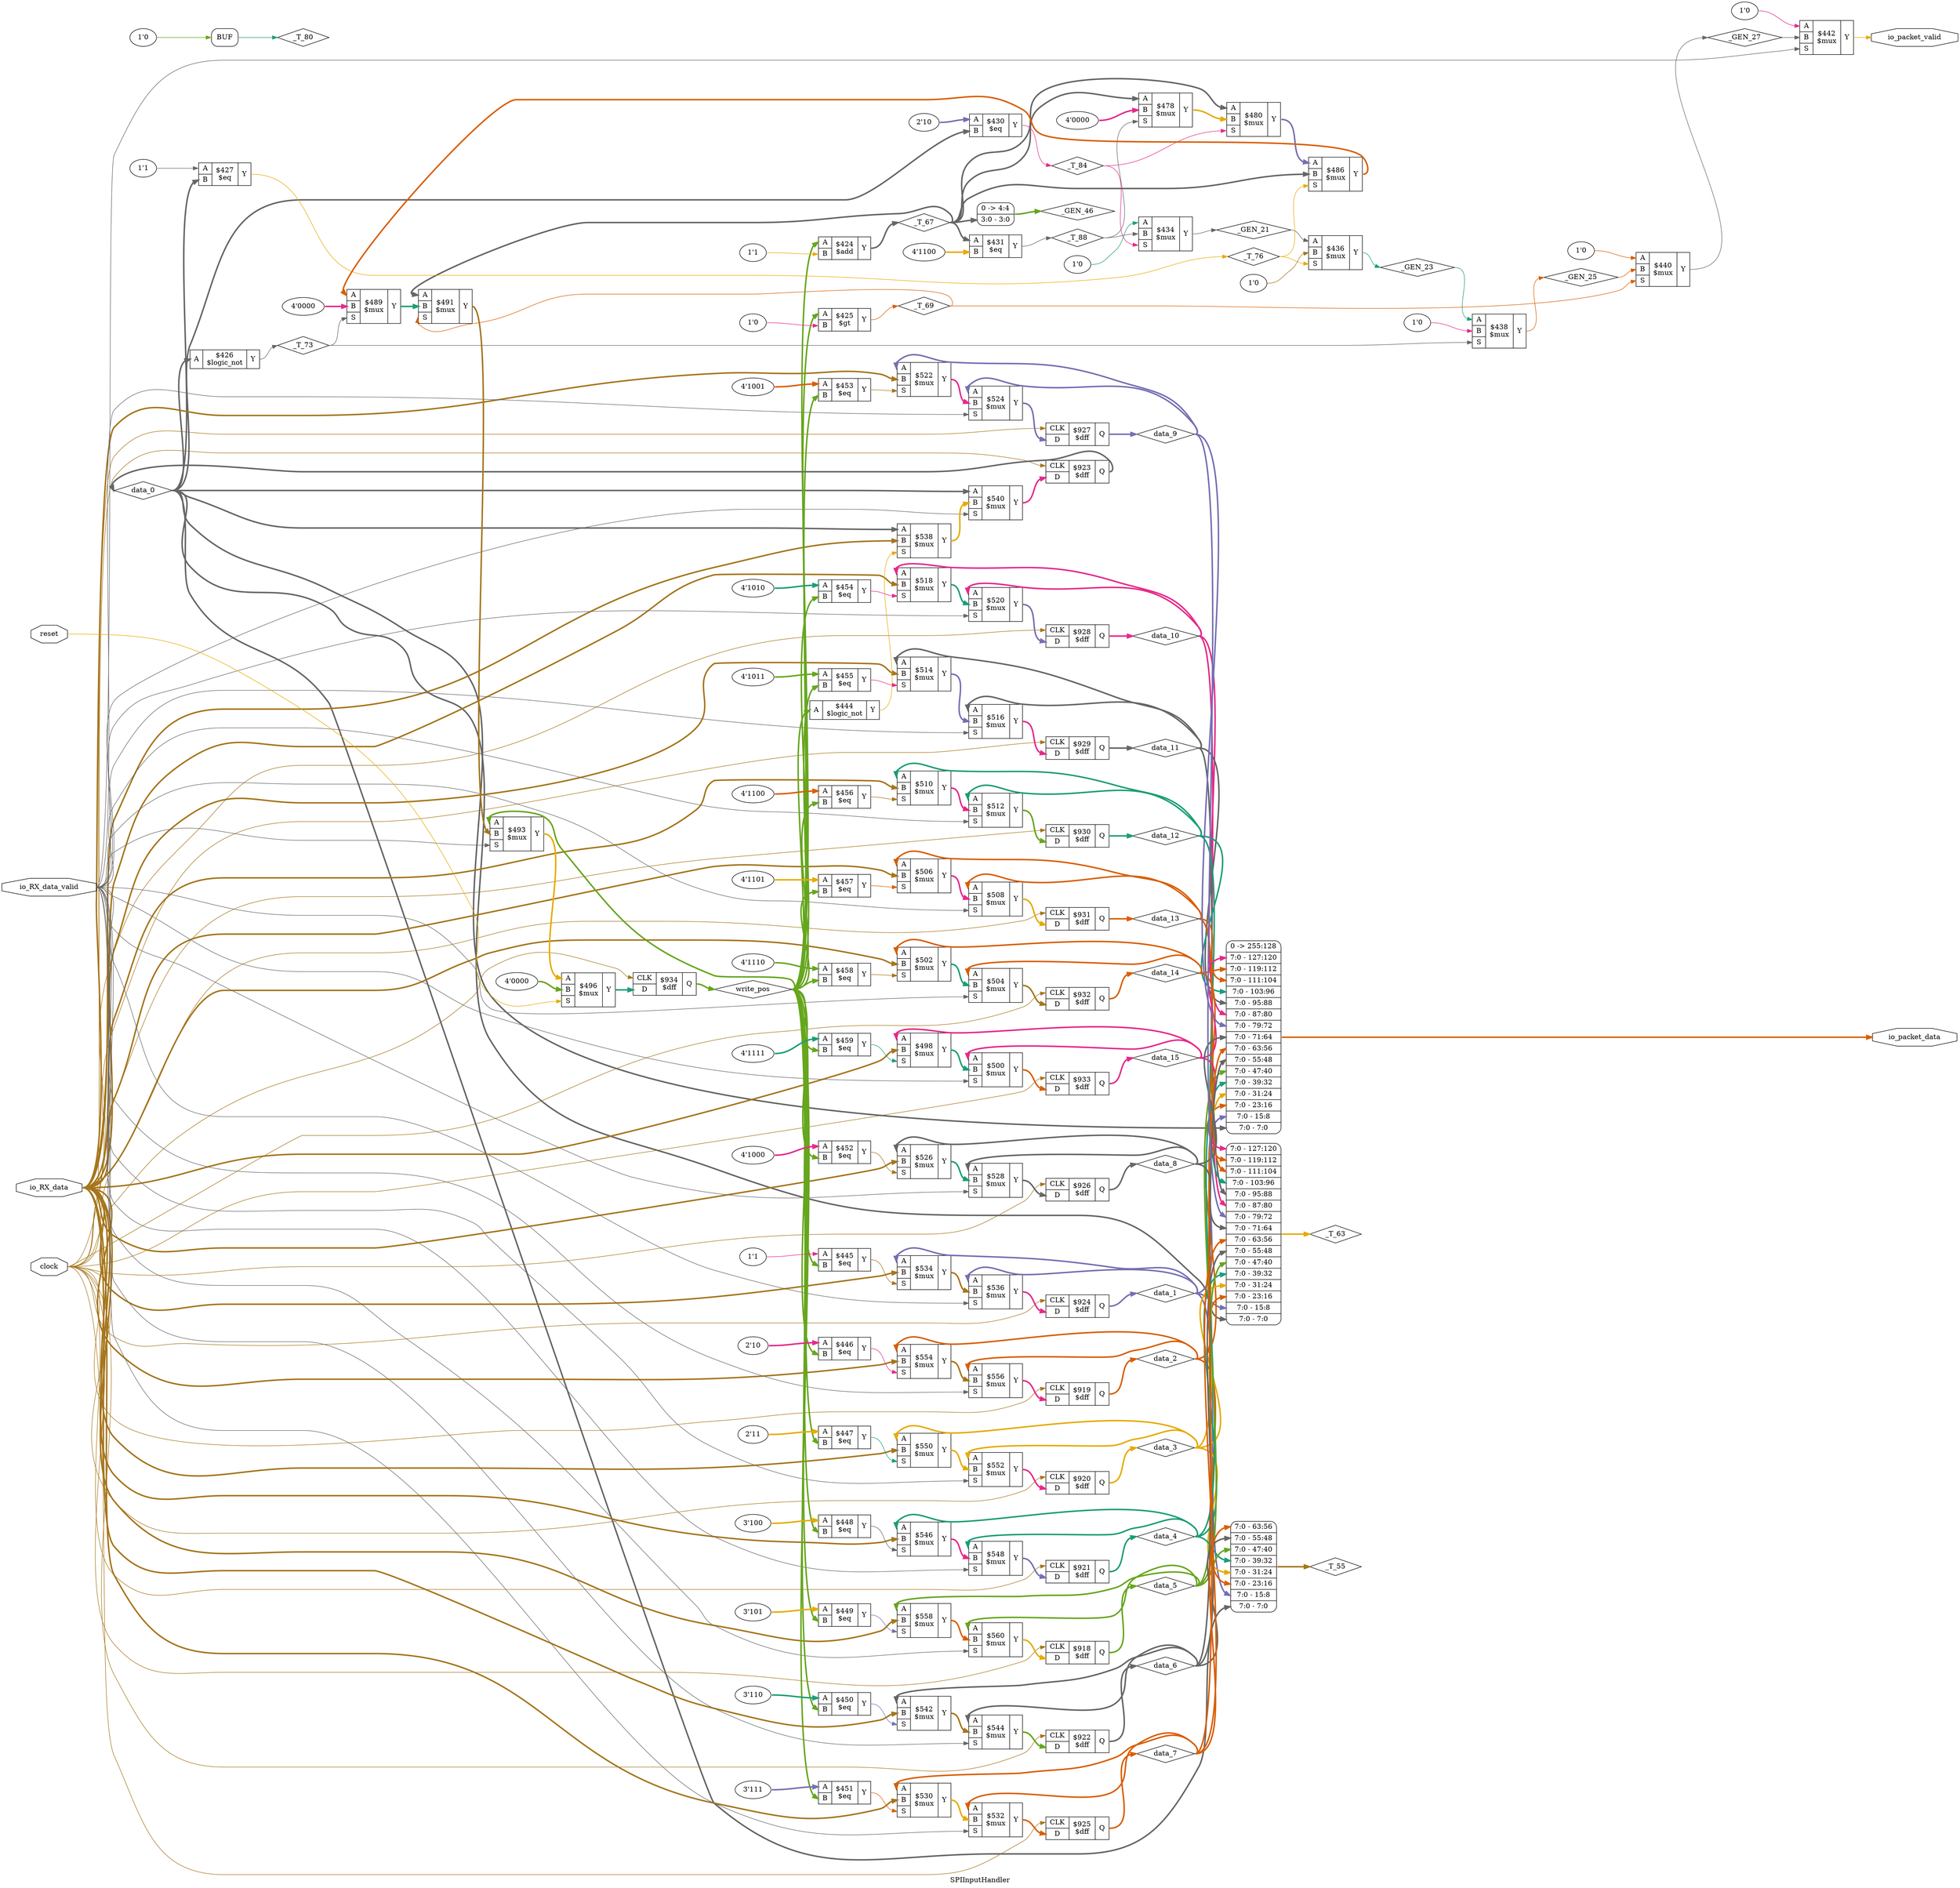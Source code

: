 digraph "SPIInputHandler" {
label="SPIInputHandler";
rankdir="LR";
remincross=true;
n56 [ shape=diamond, label="_GEN_21", color="black", fontcolor="black" ];
n57 [ shape=diamond, label="_GEN_23", color="black", fontcolor="black" ];
n58 [ shape=diamond, label="_GEN_25", color="black", fontcolor="black" ];
n59 [ shape=diamond, label="_GEN_27", color="black", fontcolor="black" ];
n60 [ shape=diamond, label="_GEN_46", color="black", fontcolor="black" ];
n61 [ shape=diamond, label="_T_55", color="black", fontcolor="black" ];
n62 [ shape=diamond, label="_T_63", color="black", fontcolor="black" ];
n63 [ shape=diamond, label="_T_67", color="black", fontcolor="black" ];
n64 [ shape=diamond, label="_T_69", color="black", fontcolor="black" ];
n65 [ shape=diamond, label="_T_73", color="black", fontcolor="black" ];
n66 [ shape=diamond, label="_T_76", color="black", fontcolor="black" ];
n67 [ shape=diamond, label="_T_80", color="black", fontcolor="black" ];
n68 [ shape=diamond, label="_T_84", color="black", fontcolor="black" ];
n69 [ shape=diamond, label="_T_88", color="black", fontcolor="black" ];
n70 [ shape=octagon, label="clock", color="black", fontcolor="black" ];
n71 [ shape=diamond, label="data_0", color="black", fontcolor="black" ];
n72 [ shape=diamond, label="data_1", color="black", fontcolor="black" ];
n73 [ shape=diamond, label="data_10", color="black", fontcolor="black" ];
n74 [ shape=diamond, label="data_11", color="black", fontcolor="black" ];
n75 [ shape=diamond, label="data_12", color="black", fontcolor="black" ];
n76 [ shape=diamond, label="data_13", color="black", fontcolor="black" ];
n77 [ shape=diamond, label="data_14", color="black", fontcolor="black" ];
n78 [ shape=diamond, label="data_15", color="black", fontcolor="black" ];
n79 [ shape=diamond, label="data_2", color="black", fontcolor="black" ];
n80 [ shape=diamond, label="data_3", color="black", fontcolor="black" ];
n81 [ shape=diamond, label="data_4", color="black", fontcolor="black" ];
n82 [ shape=diamond, label="data_5", color="black", fontcolor="black" ];
n83 [ shape=diamond, label="data_6", color="black", fontcolor="black" ];
n84 [ shape=diamond, label="data_7", color="black", fontcolor="black" ];
n85 [ shape=diamond, label="data_8", color="black", fontcolor="black" ];
n86 [ shape=diamond, label="data_9", color="black", fontcolor="black" ];
n87 [ shape=octagon, label="io_RX_data", color="black", fontcolor="black" ];
n88 [ shape=octagon, label="io_RX_data_valid", color="black", fontcolor="black" ];
n89 [ shape=octagon, label="io_packet_data", color="black", fontcolor="black" ];
n90 [ shape=octagon, label="io_packet_valid", color="black", fontcolor="black" ];
n91 [ shape=octagon, label="reset", color="black", fontcolor="black" ];
n92 [ shape=diamond, label="write_pos", color="black", fontcolor="black" ];
{ rank="source"; n70; n87; n88; n91;}
{ rank="sink"; n89; n90;}
v0 [ label="1'1" ];
c96 [ shape=record, label="{{<p93> A|<p94> B}|$424\n$add|{<p95> Y}}" ];
c97 [ shape=record, label="{{<p93> A}|$426\n$logic_not|{<p95> Y}}" ];
v1 [ label="1'1" ];
c98 [ shape=record, label="{{<p93> A|<p94> B}|$427\n$eq|{<p95> Y}}" ];
v2 [ label="2'10" ];
c99 [ shape=record, label="{{<p93> A|<p94> B}|$430\n$eq|{<p95> Y}}" ];
v3 [ label="4'1100" ];
c100 [ shape=record, label="{{<p93> A|<p94> B}|$431\n$eq|{<p95> Y}}" ];
c101 [ shape=record, label="{{<p93> A}|$444\n$logic_not|{<p95> Y}}" ];
v4 [ label="1'1" ];
c102 [ shape=record, label="{{<p93> A|<p94> B}|$445\n$eq|{<p95> Y}}" ];
v5 [ label="2'10" ];
c103 [ shape=record, label="{{<p93> A|<p94> B}|$446\n$eq|{<p95> Y}}" ];
v6 [ label="2'11" ];
c104 [ shape=record, label="{{<p93> A|<p94> B}|$447\n$eq|{<p95> Y}}" ];
v7 [ label="3'100" ];
c105 [ shape=record, label="{{<p93> A|<p94> B}|$448\n$eq|{<p95> Y}}" ];
v8 [ label="3'101" ];
c106 [ shape=record, label="{{<p93> A|<p94> B}|$449\n$eq|{<p95> Y}}" ];
v9 [ label="3'110" ];
c107 [ shape=record, label="{{<p93> A|<p94> B}|$450\n$eq|{<p95> Y}}" ];
v10 [ label="3'111" ];
c108 [ shape=record, label="{{<p93> A|<p94> B}|$451\n$eq|{<p95> Y}}" ];
v11 [ label="4'1000" ];
c109 [ shape=record, label="{{<p93> A|<p94> B}|$452\n$eq|{<p95> Y}}" ];
v12 [ label="4'1001" ];
c110 [ shape=record, label="{{<p93> A|<p94> B}|$453\n$eq|{<p95> Y}}" ];
v13 [ label="4'1010" ];
c111 [ shape=record, label="{{<p93> A|<p94> B}|$454\n$eq|{<p95> Y}}" ];
v14 [ label="4'1011" ];
c112 [ shape=record, label="{{<p93> A|<p94> B}|$455\n$eq|{<p95> Y}}" ];
v15 [ label="4'1100" ];
c113 [ shape=record, label="{{<p93> A|<p94> B}|$456\n$eq|{<p95> Y}}" ];
v16 [ label="4'1101" ];
c114 [ shape=record, label="{{<p93> A|<p94> B}|$457\n$eq|{<p95> Y}}" ];
v17 [ label="4'1110" ];
c115 [ shape=record, label="{{<p93> A|<p94> B}|$458\n$eq|{<p95> Y}}" ];
v18 [ label="4'1111" ];
c116 [ shape=record, label="{{<p93> A|<p94> B}|$459\n$eq|{<p95> Y}}" ];
v19 [ label="1'0" ];
c117 [ shape=record, label="{{<p93> A|<p94> B}|$425\n$gt|{<p95> Y}}" ];
c121 [ shape=record, label="{{<p118> CLK|<p119> D}|$918\n$dff|{<p120> Q}}" ];
c122 [ shape=record, label="{{<p118> CLK|<p119> D}|$919\n$dff|{<p120> Q}}" ];
c123 [ shape=record, label="{{<p118> CLK|<p119> D}|$920\n$dff|{<p120> Q}}" ];
c124 [ shape=record, label="{{<p118> CLK|<p119> D}|$921\n$dff|{<p120> Q}}" ];
c125 [ shape=record, label="{{<p118> CLK|<p119> D}|$922\n$dff|{<p120> Q}}" ];
c126 [ shape=record, label="{{<p118> CLK|<p119> D}|$923\n$dff|{<p120> Q}}" ];
c127 [ shape=record, label="{{<p118> CLK|<p119> D}|$924\n$dff|{<p120> Q}}" ];
c128 [ shape=record, label="{{<p118> CLK|<p119> D}|$925\n$dff|{<p120> Q}}" ];
c129 [ shape=record, label="{{<p118> CLK|<p119> D}|$926\n$dff|{<p120> Q}}" ];
c130 [ shape=record, label="{{<p118> CLK|<p119> D}|$927\n$dff|{<p120> Q}}" ];
c131 [ shape=record, label="{{<p118> CLK|<p119> D}|$928\n$dff|{<p120> Q}}" ];
c132 [ shape=record, label="{{<p118> CLK|<p119> D}|$929\n$dff|{<p120> Q}}" ];
c133 [ shape=record, label="{{<p118> CLK|<p119> D}|$930\n$dff|{<p120> Q}}" ];
c134 [ shape=record, label="{{<p118> CLK|<p119> D}|$931\n$dff|{<p120> Q}}" ];
c135 [ shape=record, label="{{<p118> CLK|<p119> D}|$932\n$dff|{<p120> Q}}" ];
c136 [ shape=record, label="{{<p118> CLK|<p119> D}|$933\n$dff|{<p120> Q}}" ];
c137 [ shape=record, label="{{<p118> CLK|<p119> D}|$934\n$dff|{<p120> Q}}" ];
v20 [ label="4'0000" ];
c139 [ shape=record, label="{{<p93> A|<p94> B|<p138> S}|$478\n$mux|{<p95> Y}}" ];
c140 [ shape=record, label="{{<p93> A|<p94> B|<p138> S}|$480\n$mux|{<p95> Y}}" ];
c141 [ shape=record, label="{{<p93> A|<p94> B|<p138> S}|$486\n$mux|{<p95> Y}}" ];
v21 [ label="4'0000" ];
c142 [ shape=record, label="{{<p93> A|<p94> B|<p138> S}|$489\n$mux|{<p95> Y}}" ];
c143 [ shape=record, label="{{<p93> A|<p94> B|<p138> S}|$491\n$mux|{<p95> Y}}" ];
c144 [ shape=record, label="{{<p93> A|<p94> B|<p138> S}|$493\n$mux|{<p95> Y}}" ];
v22 [ label="4'0000" ];
c145 [ shape=record, label="{{<p93> A|<p94> B|<p138> S}|$496\n$mux|{<p95> Y}}" ];
c146 [ shape=record, label="{{<p93> A|<p94> B|<p138> S}|$498\n$mux|{<p95> Y}}" ];
c147 [ shape=record, label="{{<p93> A|<p94> B|<p138> S}|$500\n$mux|{<p95> Y}}" ];
c148 [ shape=record, label="{{<p93> A|<p94> B|<p138> S}|$502\n$mux|{<p95> Y}}" ];
c149 [ shape=record, label="{{<p93> A|<p94> B|<p138> S}|$504\n$mux|{<p95> Y}}" ];
c150 [ shape=record, label="{{<p93> A|<p94> B|<p138> S}|$506\n$mux|{<p95> Y}}" ];
c151 [ shape=record, label="{{<p93> A|<p94> B|<p138> S}|$508\n$mux|{<p95> Y}}" ];
c152 [ shape=record, label="{{<p93> A|<p94> B|<p138> S}|$510\n$mux|{<p95> Y}}" ];
c153 [ shape=record, label="{{<p93> A|<p94> B|<p138> S}|$512\n$mux|{<p95> Y}}" ];
c154 [ shape=record, label="{{<p93> A|<p94> B|<p138> S}|$514\n$mux|{<p95> Y}}" ];
c155 [ shape=record, label="{{<p93> A|<p94> B|<p138> S}|$516\n$mux|{<p95> Y}}" ];
c156 [ shape=record, label="{{<p93> A|<p94> B|<p138> S}|$518\n$mux|{<p95> Y}}" ];
c157 [ shape=record, label="{{<p93> A|<p94> B|<p138> S}|$520\n$mux|{<p95> Y}}" ];
c158 [ shape=record, label="{{<p93> A|<p94> B|<p138> S}|$522\n$mux|{<p95> Y}}" ];
c159 [ shape=record, label="{{<p93> A|<p94> B|<p138> S}|$524\n$mux|{<p95> Y}}" ];
c160 [ shape=record, label="{{<p93> A|<p94> B|<p138> S}|$526\n$mux|{<p95> Y}}" ];
c161 [ shape=record, label="{{<p93> A|<p94> B|<p138> S}|$528\n$mux|{<p95> Y}}" ];
c162 [ shape=record, label="{{<p93> A|<p94> B|<p138> S}|$530\n$mux|{<p95> Y}}" ];
c163 [ shape=record, label="{{<p93> A|<p94> B|<p138> S}|$532\n$mux|{<p95> Y}}" ];
c164 [ shape=record, label="{{<p93> A|<p94> B|<p138> S}|$534\n$mux|{<p95> Y}}" ];
c165 [ shape=record, label="{{<p93> A|<p94> B|<p138> S}|$536\n$mux|{<p95> Y}}" ];
c166 [ shape=record, label="{{<p93> A|<p94> B|<p138> S}|$538\n$mux|{<p95> Y}}" ];
c167 [ shape=record, label="{{<p93> A|<p94> B|<p138> S}|$540\n$mux|{<p95> Y}}" ];
c168 [ shape=record, label="{{<p93> A|<p94> B|<p138> S}|$542\n$mux|{<p95> Y}}" ];
c169 [ shape=record, label="{{<p93> A|<p94> B|<p138> S}|$544\n$mux|{<p95> Y}}" ];
c170 [ shape=record, label="{{<p93> A|<p94> B|<p138> S}|$546\n$mux|{<p95> Y}}" ];
c171 [ shape=record, label="{{<p93> A|<p94> B|<p138> S}|$548\n$mux|{<p95> Y}}" ];
c172 [ shape=record, label="{{<p93> A|<p94> B|<p138> S}|$550\n$mux|{<p95> Y}}" ];
c173 [ shape=record, label="{{<p93> A|<p94> B|<p138> S}|$552\n$mux|{<p95> Y}}" ];
c174 [ shape=record, label="{{<p93> A|<p94> B|<p138> S}|$554\n$mux|{<p95> Y}}" ];
c175 [ shape=record, label="{{<p93> A|<p94> B|<p138> S}|$556\n$mux|{<p95> Y}}" ];
c176 [ shape=record, label="{{<p93> A|<p94> B|<p138> S}|$558\n$mux|{<p95> Y}}" ];
c177 [ shape=record, label="{{<p93> A|<p94> B|<p138> S}|$560\n$mux|{<p95> Y}}" ];
v23 [ label="1'0" ];
c178 [ shape=record, label="{{<p93> A|<p94> B|<p138> S}|$434\n$mux|{<p95> Y}}" ];
v24 [ label="1'0" ];
c179 [ shape=record, label="{{<p93> A|<p94> B|<p138> S}|$436\n$mux|{<p95> Y}}" ];
v25 [ label="1'0" ];
c180 [ shape=record, label="{{<p93> A|<p94> B|<p138> S}|$438\n$mux|{<p95> Y}}" ];
v26 [ label="1'0" ];
c181 [ shape=record, label="{{<p93> A|<p94> B|<p138> S}|$440\n$mux|{<p95> Y}}" ];
v27 [ label="1'0" ];
c182 [ shape=record, label="{{<p93> A|<p94> B|<p138> S}|$442\n$mux|{<p95> Y}}" ];
x28 [ shape=record, style=rounded, label="0 -&gt; 4:4 |<s0> 3:0 - 3:0 " ];
x29 [ shape=record, style=rounded, label="<s7> 7:0 - 63:56 |<s6> 7:0 - 55:48 |<s5> 7:0 - 47:40 |<s4> 7:0 - 39:32 |<s3> 7:0 - 31:24 |<s2> 7:0 - 23:16 |<s1> 7:0 - 15:8 |<s0> 7:0 - 7:0 " ];
x30 [ shape=record, style=rounded, label="<s15> 7:0 - 127:120 |<s14> 7:0 - 119:112 |<s13> 7:0 - 111:104 |<s12> 7:0 - 103:96 |<s11> 7:0 - 95:88 |<s10> 7:0 - 87:80 |<s9> 7:0 - 79:72 |<s8> 7:0 - 71:64 |<s7> 7:0 - 63:56 |<s6> 7:0 - 55:48 |<s5> 7:0 - 47:40 |<s4> 7:0 - 39:32 |<s3> 7:0 - 31:24 |<s2> 7:0 - 23:16 |<s1> 7:0 - 15:8 |<s0> 7:0 - 7:0 " ];
v31 [ label="1'0" ];
x32 [shape=box, style=rounded, label="BUF"];
x33 [ shape=record, style=rounded, label="0 -&gt; 255:128 |<s15> 7:0 - 127:120 |<s14> 7:0 - 119:112 |<s13> 7:0 - 111:104 |<s12> 7:0 - 103:96 |<s11> 7:0 - 95:88 |<s10> 7:0 - 87:80 |<s9> 7:0 - 79:72 |<s8> 7:0 - 71:64 |<s7> 7:0 - 63:56 |<s6> 7:0 - 55:48 |<s5> 7:0 - 47:40 |<s4> 7:0 - 39:32 |<s3> 7:0 - 31:24 |<s2> 7:0 - 23:16 |<s1> 7:0 - 15:8 |<s0> 7:0 - 7:0 " ];
c167:p95:e -> c126:p119:w [colorscheme="dark28", color="4", fontcolor="4", style="setlinewidth(3)", label=""];
c173:p95:e -> c123:p119:w [colorscheme="dark28", color="4", fontcolor="4", style="setlinewidth(3)", label=""];
c171:p95:e -> c124:p119:w [colorscheme="dark28", color="3", fontcolor="3", style="setlinewidth(3)", label=""];
c177:p95:e -> c121:p119:w [colorscheme="dark28", color="6", fontcolor="6", style="setlinewidth(3)", label=""];
c169:p95:e -> c125:p119:w [colorscheme="dark28", color="5", fontcolor="5", style="setlinewidth(3)", label=""];
c163:p95:e -> c128:p119:w [colorscheme="dark28", color="2", fontcolor="2", style="setlinewidth(3)", label=""];
c161:p95:e -> c129:p119:w [colorscheme="dark28", color="8", fontcolor="8", style="setlinewidth(3)", label=""];
c159:p95:e -> c130:p119:w [colorscheme="dark28", color="3", fontcolor="3", style="setlinewidth(3)", label=""];
c145:p95:e -> c137:p119:w [colorscheme="dark28", color="1", fontcolor="1", style="setlinewidth(3)", label=""];
c101:p95:e -> c166:p138:w [colorscheme="dark28", color="6", fontcolor="6", label=""];
c102:p95:e -> c164:p138:w [colorscheme="dark28", color="7", fontcolor="7", label=""];
c157:p95:e -> c131:p119:w [colorscheme="dark28", color="3", fontcolor="3", style="setlinewidth(3)", label=""];
c103:p95:e -> c174:p138:w [colorscheme="dark28", color="4", fontcolor="4", label=""];
c104:p95:e -> c172:p138:w [colorscheme="dark28", color="1", fontcolor="1", label=""];
c105:p95:e -> c170:p138:w [colorscheme="dark28", color="8", fontcolor="8", label=""];
c106:p95:e -> c176:p138:w [colorscheme="dark28", color="3", fontcolor="3", label=""];
c107:p95:e -> c168:p138:w [colorscheme="dark28", color="3", fontcolor="3", label=""];
c108:p95:e -> c162:p138:w [colorscheme="dark28", color="2", fontcolor="2", label=""];
c109:p95:e -> c160:p138:w [colorscheme="dark28", color="7", fontcolor="7", label=""];
c110:p95:e -> c158:p138:w [colorscheme="dark28", color="7", fontcolor="7", label=""];
c111:p95:e -> c156:p138:w [colorscheme="dark28", color="4", fontcolor="4", label=""];
c112:p95:e -> c154:p138:w [colorscheme="dark28", color="4", fontcolor="4", label=""];
c155:p95:e -> c132:p119:w [colorscheme="dark28", color="4", fontcolor="4", style="setlinewidth(3)", label=""];
c113:p95:e -> c152:p138:w [colorscheme="dark28", color="7", fontcolor="7", label=""];
c114:p95:e -> c150:p138:w [colorscheme="dark28", color="2", fontcolor="2", label=""];
c115:p95:e -> c148:p138:w [colorscheme="dark28", color="7", fontcolor="7", label=""];
c116:p95:e -> c146:p138:w [colorscheme="dark28", color="1", fontcolor="1", label=""];
c139:p95:e -> c140:p94:w [colorscheme="dark28", color="6", fontcolor="6", style="setlinewidth(3)", label=""];
c140:p95:e -> c141:p93:w [colorscheme="dark28", color="3", fontcolor="3", style="setlinewidth(3)", label=""];
c141:p95:e -> c142:p93:w [colorscheme="dark28", color="2", fontcolor="2", style="setlinewidth(3)", label=""];
c142:p95:e -> c143:p94:w [colorscheme="dark28", color="1", fontcolor="1", style="setlinewidth(3)", label=""];
c143:p95:e -> c144:p94:w [colorscheme="dark28", color="7", fontcolor="7", style="setlinewidth(3)", label=""];
c144:p95:e -> c145:p93:w [colorscheme="dark28", color="6", fontcolor="6", style="setlinewidth(3)", label=""];
c153:p95:e -> c133:p119:w [colorscheme="dark28", color="5", fontcolor="5", style="setlinewidth(3)", label=""];
c146:p95:e -> c147:p94:w [colorscheme="dark28", color="1", fontcolor="1", style="setlinewidth(3)", label=""];
c148:p95:e -> c149:p94:w [colorscheme="dark28", color="1", fontcolor="1", style="setlinewidth(3)", label=""];
c150:p95:e -> c151:p94:w [colorscheme="dark28", color="4", fontcolor="4", style="setlinewidth(3)", label=""];
c152:p95:e -> c153:p94:w [colorscheme="dark28", color="4", fontcolor="4", style="setlinewidth(3)", label=""];
c154:p95:e -> c155:p94:w [colorscheme="dark28", color="3", fontcolor="3", style="setlinewidth(3)", label=""];
c156:p95:e -> c157:p94:w [colorscheme="dark28", color="1", fontcolor="1", style="setlinewidth(3)", label=""];
c158:p95:e -> c159:p94:w [colorscheme="dark28", color="4", fontcolor="4", style="setlinewidth(3)", label=""];
c160:p95:e -> c161:p94:w [colorscheme="dark28", color="1", fontcolor="1", style="setlinewidth(3)", label=""];
c162:p95:e -> c163:p94:w [colorscheme="dark28", color="6", fontcolor="6", style="setlinewidth(3)", label=""];
c164:p95:e -> c165:p94:w [colorscheme="dark28", color="7", fontcolor="7", style="setlinewidth(3)", label=""];
c151:p95:e -> c134:p119:w [colorscheme="dark28", color="6", fontcolor="6", style="setlinewidth(3)", label=""];
c166:p95:e -> c167:p94:w [colorscheme="dark28", color="6", fontcolor="6", style="setlinewidth(3)", label=""];
c168:p95:e -> c169:p94:w [colorscheme="dark28", color="7", fontcolor="7", style="setlinewidth(3)", label=""];
c170:p95:e -> c171:p94:w [colorscheme="dark28", color="4", fontcolor="4", style="setlinewidth(3)", label=""];
c172:p95:e -> c173:p94:w [colorscheme="dark28", color="6", fontcolor="6", style="setlinewidth(3)", label=""];
c174:p95:e -> c175:p94:w [colorscheme="dark28", color="7", fontcolor="7", style="setlinewidth(3)", label=""];
c176:p95:e -> c177:p94:w [colorscheme="dark28", color="2", fontcolor="2", style="setlinewidth(3)", label=""];
c178:p95:e -> n56:w [colorscheme="dark28", color="8", fontcolor="8", label=""];
n56:e -> c179:p93:w [colorscheme="dark28", color="8", fontcolor="8", label=""];
c179:p95:e -> n57:w [colorscheme="dark28", color="1", fontcolor="1", label=""];
n57:e -> c180:p93:w [colorscheme="dark28", color="1", fontcolor="1", label=""];
c180:p95:e -> n58:w [colorscheme="dark28", color="2", fontcolor="2", label=""];
n58:e -> c181:p94:w [colorscheme="dark28", color="2", fontcolor="2", label=""];
c181:p95:e -> n59:w [colorscheme="dark28", color="8", fontcolor="8", label=""];
n59:e -> c182:p94:w [colorscheme="dark28", color="8", fontcolor="8", label=""];
c149:p95:e -> c135:p119:w [colorscheme="dark28", color="7", fontcolor="7", style="setlinewidth(3)", label=""];
x28:e -> n60:w [colorscheme="dark28", color="5", fontcolor="5", style="setlinewidth(3)", label=""];
x29:e -> n61:w [colorscheme="dark28", color="7", fontcolor="7", style="setlinewidth(3)", label=""];
x30:e -> n62:w [colorscheme="dark28", color="6", fontcolor="6", style="setlinewidth(3)", label=""];
c96:p95:e -> n63:w [colorscheme="dark28", color="8", fontcolor="8", style="setlinewidth(3)", label=""];
n63:e -> c100:p93:w [colorscheme="dark28", color="8", fontcolor="8", style="setlinewidth(3)", label=""];
n63:e -> c139:p93:w [colorscheme="dark28", color="8", fontcolor="8", style="setlinewidth(3)", label=""];
n63:e -> c140:p93:w [colorscheme="dark28", color="8", fontcolor="8", style="setlinewidth(3)", label=""];
n63:e -> c141:p94:w [colorscheme="dark28", color="8", fontcolor="8", style="setlinewidth(3)", label=""];
n63:e -> c143:p93:w [colorscheme="dark28", color="8", fontcolor="8", style="setlinewidth(3)", label=""];
n63:e -> x28:s0:w [colorscheme="dark28", color="8", fontcolor="8", style="setlinewidth(3)", label=""];
c117:p95:e -> n64:w [colorscheme="dark28", color="2", fontcolor="2", label=""];
n64:e -> c143:p138:w [colorscheme="dark28", color="2", fontcolor="2", label=""];
n64:e -> c181:p138:w [colorscheme="dark28", color="2", fontcolor="2", label=""];
c97:p95:e -> n65:w [colorscheme="dark28", color="8", fontcolor="8", label=""];
n65:e -> c142:p138:w [colorscheme="dark28", color="8", fontcolor="8", label=""];
n65:e -> c180:p138:w [colorscheme="dark28", color="8", fontcolor="8", label=""];
c98:p95:e -> n66:w [colorscheme="dark28", color="6", fontcolor="6", label=""];
n66:e -> c141:p138:w [colorscheme="dark28", color="6", fontcolor="6", label=""];
n66:e -> c179:p138:w [colorscheme="dark28", color="6", fontcolor="6", label=""];
x32:e:e -> n67:w [colorscheme="dark28", color="1", fontcolor="1", label=""];
c99:p95:e -> n68:w [colorscheme="dark28", color="4", fontcolor="4", label=""];
n68:e -> c140:p138:w [colorscheme="dark28", color="4", fontcolor="4", label=""];
n68:e -> c178:p138:w [colorscheme="dark28", color="4", fontcolor="4", label=""];
c100:p95:e -> n69:w [colorscheme="dark28", color="8", fontcolor="8", label=""];
n69:e -> c139:p138:w [colorscheme="dark28", color="8", fontcolor="8", label=""];
n69:e -> c178:p94:w [colorscheme="dark28", color="8", fontcolor="8", label=""];
c147:p95:e -> c136:p119:w [colorscheme="dark28", color="2", fontcolor="2", style="setlinewidth(3)", label=""];
n70:e -> c121:p118:w [colorscheme="dark28", color="7", fontcolor="7", label=""];
n70:e -> c122:p118:w [colorscheme="dark28", color="7", fontcolor="7", label=""];
n70:e -> c123:p118:w [colorscheme="dark28", color="7", fontcolor="7", label=""];
n70:e -> c124:p118:w [colorscheme="dark28", color="7", fontcolor="7", label=""];
n70:e -> c125:p118:w [colorscheme="dark28", color="7", fontcolor="7", label=""];
n70:e -> c126:p118:w [colorscheme="dark28", color="7", fontcolor="7", label=""];
n70:e -> c127:p118:w [colorscheme="dark28", color="7", fontcolor="7", label=""];
n70:e -> c128:p118:w [colorscheme="dark28", color="7", fontcolor="7", label=""];
n70:e -> c129:p118:w [colorscheme="dark28", color="7", fontcolor="7", label=""];
n70:e -> c130:p118:w [colorscheme="dark28", color="7", fontcolor="7", label=""];
n70:e -> c131:p118:w [colorscheme="dark28", color="7", fontcolor="7", label=""];
n70:e -> c132:p118:w [colorscheme="dark28", color="7", fontcolor="7", label=""];
n70:e -> c133:p118:w [colorscheme="dark28", color="7", fontcolor="7", label=""];
n70:e -> c134:p118:w [colorscheme="dark28", color="7", fontcolor="7", label=""];
n70:e -> c135:p118:w [colorscheme="dark28", color="7", fontcolor="7", label=""];
n70:e -> c136:p118:w [colorscheme="dark28", color="7", fontcolor="7", label=""];
n70:e -> c137:p118:w [colorscheme="dark28", color="7", fontcolor="7", label=""];
c126:p120:e -> n71:w [colorscheme="dark28", color="8", fontcolor="8", style="setlinewidth(3)", label=""];
n71:e -> c166:p93:w [colorscheme="dark28", color="8", fontcolor="8", style="setlinewidth(3)", label=""];
n71:e -> c167:p93:w [colorscheme="dark28", color="8", fontcolor="8", style="setlinewidth(3)", label=""];
n71:e -> c97:p93:w [colorscheme="dark28", color="8", fontcolor="8", style="setlinewidth(3)", label=""];
n71:e -> c98:p94:w [colorscheme="dark28", color="8", fontcolor="8", style="setlinewidth(3)", label=""];
n71:e -> c99:p94:w [colorscheme="dark28", color="8", fontcolor="8", style="setlinewidth(3)", label=""];
n71:e -> x29:s0:w [colorscheme="dark28", color="8", fontcolor="8", style="setlinewidth(3)", label=""];
n71:e -> x30:s0:w [colorscheme="dark28", color="8", fontcolor="8", style="setlinewidth(3)", label=""];
n71:e -> x33:s0:w [colorscheme="dark28", color="8", fontcolor="8", style="setlinewidth(3)", label=""];
c127:p120:e -> n72:w [colorscheme="dark28", color="3", fontcolor="3", style="setlinewidth(3)", label=""];
n72:e -> c164:p93:w [colorscheme="dark28", color="3", fontcolor="3", style="setlinewidth(3)", label=""];
n72:e -> c165:p93:w [colorscheme="dark28", color="3", fontcolor="3", style="setlinewidth(3)", label=""];
n72:e -> x29:s1:w [colorscheme="dark28", color="3", fontcolor="3", style="setlinewidth(3)", label=""];
n72:e -> x30:s1:w [colorscheme="dark28", color="3", fontcolor="3", style="setlinewidth(3)", label=""];
n72:e -> x33:s1:w [colorscheme="dark28", color="3", fontcolor="3", style="setlinewidth(3)", label=""];
c131:p120:e -> n73:w [colorscheme="dark28", color="4", fontcolor="4", style="setlinewidth(3)", label=""];
n73:e -> c156:p93:w [colorscheme="dark28", color="4", fontcolor="4", style="setlinewidth(3)", label=""];
n73:e -> c157:p93:w [colorscheme="dark28", color="4", fontcolor="4", style="setlinewidth(3)", label=""];
n73:e -> x30:s10:w [colorscheme="dark28", color="4", fontcolor="4", style="setlinewidth(3)", label=""];
n73:e -> x33:s10:w [colorscheme="dark28", color="4", fontcolor="4", style="setlinewidth(3)", label=""];
c132:p120:e -> n74:w [colorscheme="dark28", color="8", fontcolor="8", style="setlinewidth(3)", label=""];
n74:e -> c154:p93:w [colorscheme="dark28", color="8", fontcolor="8", style="setlinewidth(3)", label=""];
n74:e -> c155:p93:w [colorscheme="dark28", color="8", fontcolor="8", style="setlinewidth(3)", label=""];
n74:e -> x30:s11:w [colorscheme="dark28", color="8", fontcolor="8", style="setlinewidth(3)", label=""];
n74:e -> x33:s11:w [colorscheme="dark28", color="8", fontcolor="8", style="setlinewidth(3)", label=""];
c133:p120:e -> n75:w [colorscheme="dark28", color="1", fontcolor="1", style="setlinewidth(3)", label=""];
n75:e -> c152:p93:w [colorscheme="dark28", color="1", fontcolor="1", style="setlinewidth(3)", label=""];
n75:e -> c153:p93:w [colorscheme="dark28", color="1", fontcolor="1", style="setlinewidth(3)", label=""];
n75:e -> x30:s12:w [colorscheme="dark28", color="1", fontcolor="1", style="setlinewidth(3)", label=""];
n75:e -> x33:s12:w [colorscheme="dark28", color="1", fontcolor="1", style="setlinewidth(3)", label=""];
c134:p120:e -> n76:w [colorscheme="dark28", color="2", fontcolor="2", style="setlinewidth(3)", label=""];
n76:e -> c150:p93:w [colorscheme="dark28", color="2", fontcolor="2", style="setlinewidth(3)", label=""];
n76:e -> c151:p93:w [colorscheme="dark28", color="2", fontcolor="2", style="setlinewidth(3)", label=""];
n76:e -> x30:s13:w [colorscheme="dark28", color="2", fontcolor="2", style="setlinewidth(3)", label=""];
n76:e -> x33:s13:w [colorscheme="dark28", color="2", fontcolor="2", style="setlinewidth(3)", label=""];
c135:p120:e -> n77:w [colorscheme="dark28", color="2", fontcolor="2", style="setlinewidth(3)", label=""];
n77:e -> c148:p93:w [colorscheme="dark28", color="2", fontcolor="2", style="setlinewidth(3)", label=""];
n77:e -> c149:p93:w [colorscheme="dark28", color="2", fontcolor="2", style="setlinewidth(3)", label=""];
n77:e -> x30:s14:w [colorscheme="dark28", color="2", fontcolor="2", style="setlinewidth(3)", label=""];
n77:e -> x33:s14:w [colorscheme="dark28", color="2", fontcolor="2", style="setlinewidth(3)", label=""];
c136:p120:e -> n78:w [colorscheme="dark28", color="4", fontcolor="4", style="setlinewidth(3)", label=""];
n78:e -> c146:p93:w [colorscheme="dark28", color="4", fontcolor="4", style="setlinewidth(3)", label=""];
n78:e -> c147:p93:w [colorscheme="dark28", color="4", fontcolor="4", style="setlinewidth(3)", label=""];
n78:e -> x30:s15:w [colorscheme="dark28", color="4", fontcolor="4", style="setlinewidth(3)", label=""];
n78:e -> x33:s15:w [colorscheme="dark28", color="4", fontcolor="4", style="setlinewidth(3)", label=""];
c122:p120:e -> n79:w [colorscheme="dark28", color="2", fontcolor="2", style="setlinewidth(3)", label=""];
n79:e -> c174:p93:w [colorscheme="dark28", color="2", fontcolor="2", style="setlinewidth(3)", label=""];
n79:e -> c175:p93:w [colorscheme="dark28", color="2", fontcolor="2", style="setlinewidth(3)", label=""];
n79:e -> x29:s2:w [colorscheme="dark28", color="2", fontcolor="2", style="setlinewidth(3)", label=""];
n79:e -> x30:s2:w [colorscheme="dark28", color="2", fontcolor="2", style="setlinewidth(3)", label=""];
n79:e -> x33:s2:w [colorscheme="dark28", color="2", fontcolor="2", style="setlinewidth(3)", label=""];
c165:p95:e -> c127:p119:w [colorscheme="dark28", color="4", fontcolor="4", style="setlinewidth(3)", label=""];
c123:p120:e -> n80:w [colorscheme="dark28", color="6", fontcolor="6", style="setlinewidth(3)", label=""];
n80:e -> c172:p93:w [colorscheme="dark28", color="6", fontcolor="6", style="setlinewidth(3)", label=""];
n80:e -> c173:p93:w [colorscheme="dark28", color="6", fontcolor="6", style="setlinewidth(3)", label=""];
n80:e -> x29:s3:w [colorscheme="dark28", color="6", fontcolor="6", style="setlinewidth(3)", label=""];
n80:e -> x30:s3:w [colorscheme="dark28", color="6", fontcolor="6", style="setlinewidth(3)", label=""];
n80:e -> x33:s3:w [colorscheme="dark28", color="6", fontcolor="6", style="setlinewidth(3)", label=""];
c124:p120:e -> n81:w [colorscheme="dark28", color="1", fontcolor="1", style="setlinewidth(3)", label=""];
n81:e -> c170:p93:w [colorscheme="dark28", color="1", fontcolor="1", style="setlinewidth(3)", label=""];
n81:e -> c171:p93:w [colorscheme="dark28", color="1", fontcolor="1", style="setlinewidth(3)", label=""];
n81:e -> x29:s4:w [colorscheme="dark28", color="1", fontcolor="1", style="setlinewidth(3)", label=""];
n81:e -> x30:s4:w [colorscheme="dark28", color="1", fontcolor="1", style="setlinewidth(3)", label=""];
n81:e -> x33:s4:w [colorscheme="dark28", color="1", fontcolor="1", style="setlinewidth(3)", label=""];
c121:p120:e -> n82:w [colorscheme="dark28", color="5", fontcolor="5", style="setlinewidth(3)", label=""];
n82:e -> c176:p93:w [colorscheme="dark28", color="5", fontcolor="5", style="setlinewidth(3)", label=""];
n82:e -> c177:p93:w [colorscheme="dark28", color="5", fontcolor="5", style="setlinewidth(3)", label=""];
n82:e -> x29:s5:w [colorscheme="dark28", color="5", fontcolor="5", style="setlinewidth(3)", label=""];
n82:e -> x30:s5:w [colorscheme="dark28", color="5", fontcolor="5", style="setlinewidth(3)", label=""];
n82:e -> x33:s5:w [colorscheme="dark28", color="5", fontcolor="5", style="setlinewidth(3)", label=""];
c125:p120:e -> n83:w [colorscheme="dark28", color="8", fontcolor="8", style="setlinewidth(3)", label=""];
n83:e -> c168:p93:w [colorscheme="dark28", color="8", fontcolor="8", style="setlinewidth(3)", label=""];
n83:e -> c169:p93:w [colorscheme="dark28", color="8", fontcolor="8", style="setlinewidth(3)", label=""];
n83:e -> x29:s6:w [colorscheme="dark28", color="8", fontcolor="8", style="setlinewidth(3)", label=""];
n83:e -> x30:s6:w [colorscheme="dark28", color="8", fontcolor="8", style="setlinewidth(3)", label=""];
n83:e -> x33:s6:w [colorscheme="dark28", color="8", fontcolor="8", style="setlinewidth(3)", label=""];
c128:p120:e -> n84:w [colorscheme="dark28", color="2", fontcolor="2", style="setlinewidth(3)", label=""];
n84:e -> c162:p93:w [colorscheme="dark28", color="2", fontcolor="2", style="setlinewidth(3)", label=""];
n84:e -> c163:p93:w [colorscheme="dark28", color="2", fontcolor="2", style="setlinewidth(3)", label=""];
n84:e -> x29:s7:w [colorscheme="dark28", color="2", fontcolor="2", style="setlinewidth(3)", label=""];
n84:e -> x30:s7:w [colorscheme="dark28", color="2", fontcolor="2", style="setlinewidth(3)", label=""];
n84:e -> x33:s7:w [colorscheme="dark28", color="2", fontcolor="2", style="setlinewidth(3)", label=""];
c129:p120:e -> n85:w [colorscheme="dark28", color="8", fontcolor="8", style="setlinewidth(3)", label=""];
n85:e -> c160:p93:w [colorscheme="dark28", color="8", fontcolor="8", style="setlinewidth(3)", label=""];
n85:e -> c161:p93:w [colorscheme="dark28", color="8", fontcolor="8", style="setlinewidth(3)", label=""];
n85:e -> x30:s8:w [colorscheme="dark28", color="8", fontcolor="8", style="setlinewidth(3)", label=""];
n85:e -> x33:s8:w [colorscheme="dark28", color="8", fontcolor="8", style="setlinewidth(3)", label=""];
c130:p120:e -> n86:w [colorscheme="dark28", color="3", fontcolor="3", style="setlinewidth(3)", label=""];
n86:e -> c158:p93:w [colorscheme="dark28", color="3", fontcolor="3", style="setlinewidth(3)", label=""];
n86:e -> c159:p93:w [colorscheme="dark28", color="3", fontcolor="3", style="setlinewidth(3)", label=""];
n86:e -> x30:s9:w [colorscheme="dark28", color="3", fontcolor="3", style="setlinewidth(3)", label=""];
n86:e -> x33:s9:w [colorscheme="dark28", color="3", fontcolor="3", style="setlinewidth(3)", label=""];
n87:e -> c146:p94:w [colorscheme="dark28", color="7", fontcolor="7", style="setlinewidth(3)", label=""];
n87:e -> c148:p94:w [colorscheme="dark28", color="7", fontcolor="7", style="setlinewidth(3)", label=""];
n87:e -> c150:p94:w [colorscheme="dark28", color="7", fontcolor="7", style="setlinewidth(3)", label=""];
n87:e -> c152:p94:w [colorscheme="dark28", color="7", fontcolor="7", style="setlinewidth(3)", label=""];
n87:e -> c154:p94:w [colorscheme="dark28", color="7", fontcolor="7", style="setlinewidth(3)", label=""];
n87:e -> c156:p94:w [colorscheme="dark28", color="7", fontcolor="7", style="setlinewidth(3)", label=""];
n87:e -> c158:p94:w [colorscheme="dark28", color="7", fontcolor="7", style="setlinewidth(3)", label=""];
n87:e -> c160:p94:w [colorscheme="dark28", color="7", fontcolor="7", style="setlinewidth(3)", label=""];
n87:e -> c162:p94:w [colorscheme="dark28", color="7", fontcolor="7", style="setlinewidth(3)", label=""];
n87:e -> c164:p94:w [colorscheme="dark28", color="7", fontcolor="7", style="setlinewidth(3)", label=""];
n87:e -> c166:p94:w [colorscheme="dark28", color="7", fontcolor="7", style="setlinewidth(3)", label=""];
n87:e -> c168:p94:w [colorscheme="dark28", color="7", fontcolor="7", style="setlinewidth(3)", label=""];
n87:e -> c170:p94:w [colorscheme="dark28", color="7", fontcolor="7", style="setlinewidth(3)", label=""];
n87:e -> c172:p94:w [colorscheme="dark28", color="7", fontcolor="7", style="setlinewidth(3)", label=""];
n87:e -> c174:p94:w [colorscheme="dark28", color="7", fontcolor="7", style="setlinewidth(3)", label=""];
n87:e -> c176:p94:w [colorscheme="dark28", color="7", fontcolor="7", style="setlinewidth(3)", label=""];
n88:e -> c144:p138:w [colorscheme="dark28", color="8", fontcolor="8", label=""];
n88:e -> c147:p138:w [colorscheme="dark28", color="8", fontcolor="8", label=""];
n88:e -> c149:p138:w [colorscheme="dark28", color="8", fontcolor="8", label=""];
n88:e -> c151:p138:w [colorscheme="dark28", color="8", fontcolor="8", label=""];
n88:e -> c153:p138:w [colorscheme="dark28", color="8", fontcolor="8", label=""];
n88:e -> c155:p138:w [colorscheme="dark28", color="8", fontcolor="8", label=""];
n88:e -> c157:p138:w [colorscheme="dark28", color="8", fontcolor="8", label=""];
n88:e -> c159:p138:w [colorscheme="dark28", color="8", fontcolor="8", label=""];
n88:e -> c161:p138:w [colorscheme="dark28", color="8", fontcolor="8", label=""];
n88:e -> c163:p138:w [colorscheme="dark28", color="8", fontcolor="8", label=""];
n88:e -> c165:p138:w [colorscheme="dark28", color="8", fontcolor="8", label=""];
n88:e -> c167:p138:w [colorscheme="dark28", color="8", fontcolor="8", label=""];
n88:e -> c169:p138:w [colorscheme="dark28", color="8", fontcolor="8", label=""];
n88:e -> c171:p138:w [colorscheme="dark28", color="8", fontcolor="8", label=""];
n88:e -> c173:p138:w [colorscheme="dark28", color="8", fontcolor="8", label=""];
n88:e -> c175:p138:w [colorscheme="dark28", color="8", fontcolor="8", label=""];
n88:e -> c177:p138:w [colorscheme="dark28", color="8", fontcolor="8", label=""];
n88:e -> c182:p138:w [colorscheme="dark28", color="8", fontcolor="8", label=""];
x33:e -> n89:w [colorscheme="dark28", color="2", fontcolor="2", style="setlinewidth(3)", label=""];
c175:p95:e -> c122:p119:w [colorscheme="dark28", color="4", fontcolor="4", style="setlinewidth(3)", label=""];
c182:p95:e -> n90:w [colorscheme="dark28", color="6", fontcolor="6", label=""];
n91:e -> c145:p138:w [colorscheme="dark28", color="6", fontcolor="6", label=""];
c137:p120:e -> n92:w [colorscheme="dark28", color="5", fontcolor="5", style="setlinewidth(3)", label=""];
n92:e -> c101:p93:w [colorscheme="dark28", color="5", fontcolor="5", style="setlinewidth(3)", label=""];
n92:e -> c102:p94:w [colorscheme="dark28", color="5", fontcolor="5", style="setlinewidth(3)", label=""];
n92:e -> c103:p94:w [colorscheme="dark28", color="5", fontcolor="5", style="setlinewidth(3)", label=""];
n92:e -> c104:p94:w [colorscheme="dark28", color="5", fontcolor="5", style="setlinewidth(3)", label=""];
n92:e -> c105:p94:w [colorscheme="dark28", color="5", fontcolor="5", style="setlinewidth(3)", label=""];
n92:e -> c106:p94:w [colorscheme="dark28", color="5", fontcolor="5", style="setlinewidth(3)", label=""];
n92:e -> c107:p94:w [colorscheme="dark28", color="5", fontcolor="5", style="setlinewidth(3)", label=""];
n92:e -> c108:p94:w [colorscheme="dark28", color="5", fontcolor="5", style="setlinewidth(3)", label=""];
n92:e -> c109:p94:w [colorscheme="dark28", color="5", fontcolor="5", style="setlinewidth(3)", label=""];
n92:e -> c110:p94:w [colorscheme="dark28", color="5", fontcolor="5", style="setlinewidth(3)", label=""];
n92:e -> c111:p94:w [colorscheme="dark28", color="5", fontcolor="5", style="setlinewidth(3)", label=""];
n92:e -> c112:p94:w [colorscheme="dark28", color="5", fontcolor="5", style="setlinewidth(3)", label=""];
n92:e -> c113:p94:w [colorscheme="dark28", color="5", fontcolor="5", style="setlinewidth(3)", label=""];
n92:e -> c114:p94:w [colorscheme="dark28", color="5", fontcolor="5", style="setlinewidth(3)", label=""];
n92:e -> c115:p94:w [colorscheme="dark28", color="5", fontcolor="5", style="setlinewidth(3)", label=""];
n92:e -> c116:p94:w [colorscheme="dark28", color="5", fontcolor="5", style="setlinewidth(3)", label=""];
n92:e -> c117:p93:w [colorscheme="dark28", color="5", fontcolor="5", style="setlinewidth(3)", label=""];
n92:e -> c144:p93:w [colorscheme="dark28", color="5", fontcolor="5", style="setlinewidth(3)", label=""];
n92:e -> c96:p93:w [colorscheme="dark28", color="5", fontcolor="5", style="setlinewidth(3)", label=""];
v0:e -> c96:p94:w [colorscheme="dark28", color="6", fontcolor="6", label=""];
v1:e -> c98:p93:w [colorscheme="dark28", color="8", fontcolor="8", label=""];
v10:e -> c108:p93:w [colorscheme="dark28", color="3", fontcolor="3", style="setlinewidth(3)", label=""];
v11:e -> c109:p93:w [colorscheme="dark28", color="4", fontcolor="4", style="setlinewidth(3)", label=""];
v12:e -> c110:p93:w [colorscheme="dark28", color="2", fontcolor="2", style="setlinewidth(3)", label=""];
v13:e -> c111:p93:w [colorscheme="dark28", color="1", fontcolor="1", style="setlinewidth(3)", label=""];
v14:e -> c112:p93:w [colorscheme="dark28", color="5", fontcolor="5", style="setlinewidth(3)", label=""];
v15:e -> c113:p93:w [colorscheme="dark28", color="2", fontcolor="2", style="setlinewidth(3)", label=""];
v16:e -> c114:p93:w [colorscheme="dark28", color="6", fontcolor="6", style="setlinewidth(3)", label=""];
v17:e -> c115:p93:w [colorscheme="dark28", color="5", fontcolor="5", style="setlinewidth(3)", label=""];
v18:e -> c116:p93:w [colorscheme="dark28", color="1", fontcolor="1", style="setlinewidth(3)", label=""];
v19:e -> c117:p94:w [colorscheme="dark28", color="4", fontcolor="4", label=""];
v2:e -> c99:p93:w [colorscheme="dark28", color="3", fontcolor="3", style="setlinewidth(3)", label=""];
v20:e -> c139:p94:w [colorscheme="dark28", color="4", fontcolor="4", style="setlinewidth(3)", label=""];
v21:e -> c142:p94:w [colorscheme="dark28", color="4", fontcolor="4", style="setlinewidth(3)", label=""];
v22:e -> c145:p94:w [colorscheme="dark28", color="5", fontcolor="5", style="setlinewidth(3)", label=""];
v23:e -> c178:p93:w [colorscheme="dark28", color="1", fontcolor="1", label=""];
v24:e -> c179:p94:w [colorscheme="dark28", color="7", fontcolor="7", label=""];
v25:e -> c180:p94:w [colorscheme="dark28", color="4", fontcolor="4", label=""];
v26:e -> c181:p93:w [colorscheme="dark28", color="2", fontcolor="2", label=""];
v27:e -> c182:p93:w [colorscheme="dark28", color="4", fontcolor="4", label=""];
v3:e -> c100:p94:w [colorscheme="dark28", color="6", fontcolor="6", style="setlinewidth(3)", label=""];
v31:e -> x32:w:w [colorscheme="dark28", color="5", fontcolor="5", label=""];
v4:e -> c102:p93:w [colorscheme="dark28", color="4", fontcolor="4", label=""];
v5:e -> c103:p93:w [colorscheme="dark28", color="4", fontcolor="4", style="setlinewidth(3)", label=""];
v6:e -> c104:p93:w [colorscheme="dark28", color="6", fontcolor="6", style="setlinewidth(3)", label=""];
v7:e -> c105:p93:w [colorscheme="dark28", color="6", fontcolor="6", style="setlinewidth(3)", label=""];
v8:e -> c106:p93:w [colorscheme="dark28", color="6", fontcolor="6", style="setlinewidth(3)", label=""];
v9:e -> c107:p93:w [colorscheme="dark28", color="1", fontcolor="1", style="setlinewidth(3)", label=""];
}
